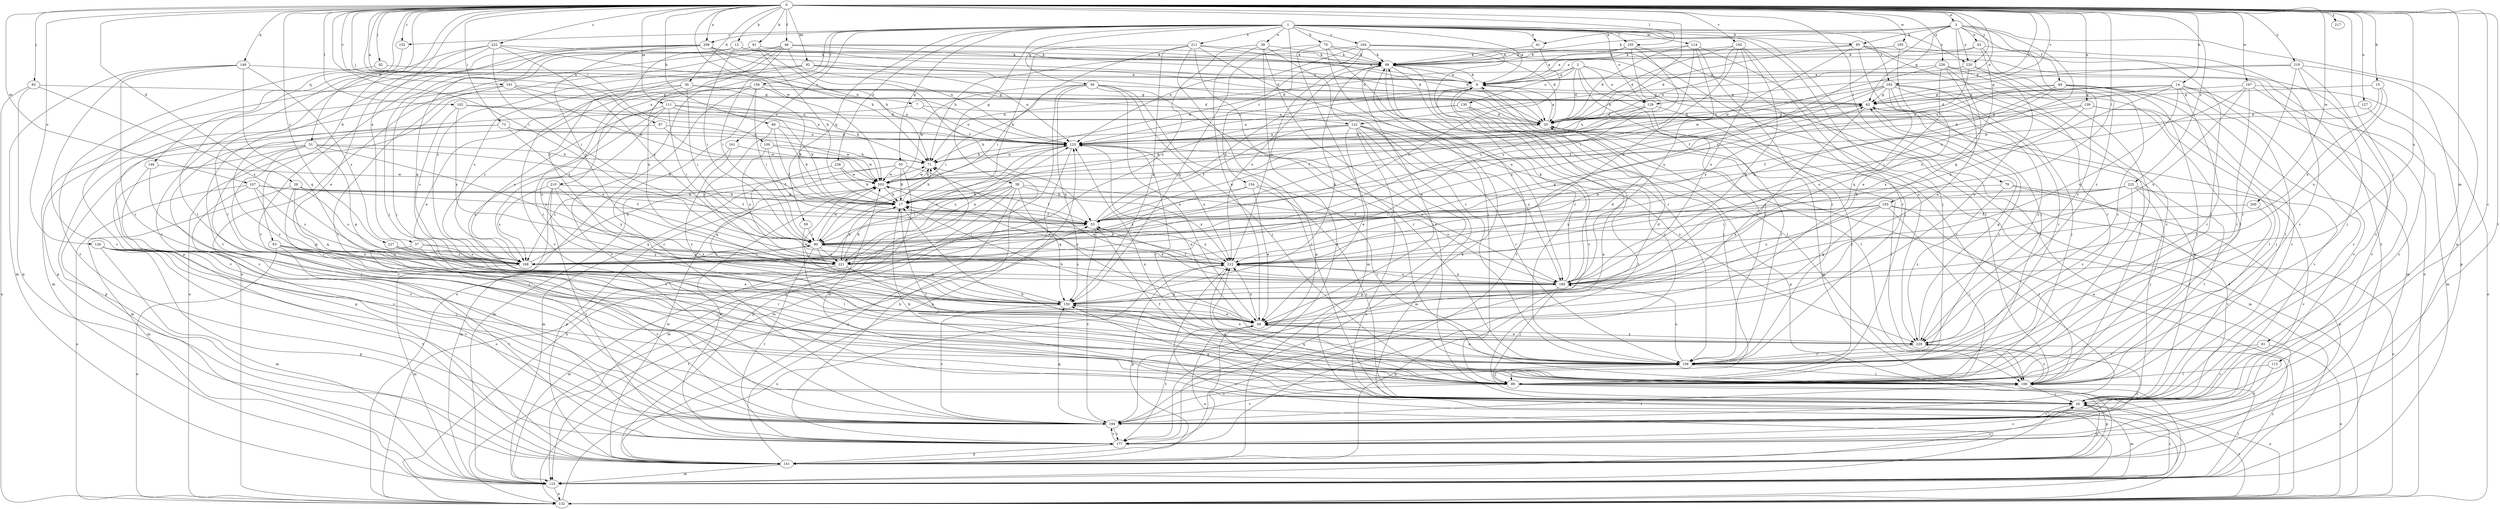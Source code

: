 strict digraph  {
0;
1;
2;
3;
7;
8;
12;
14;
15;
17;
26;
28;
30;
31;
35;
37;
39;
41;
43;
44;
46;
49;
53;
55;
56;
58;
59;
62;
63;
66;
70;
71;
73;
79;
80;
81;
82;
83;
87;
89;
91;
92;
95;
98;
100;
102;
103;
105;
106;
107;
111;
113;
114;
115;
122;
123;
126;
127;
129;
130;
132;
139;
141;
146;
149;
150;
152;
154;
156;
158;
161;
164;
168;
177;
185;
191;
192;
193;
194;
195;
197;
200;
203;
209;
210;
211;
212;
217;
219;
220;
221;
222;
225;
226;
227;
228;
229;
0 -> 3  [label=a];
0 -> 7  [label=a];
0 -> 12  [label=b];
0 -> 14  [label=b];
0 -> 15  [label=b];
0 -> 17  [label=b];
0 -> 26  [label=c];
0 -> 28  [label=d];
0 -> 30  [label=d];
0 -> 31  [label=d];
0 -> 37  [label=e];
0 -> 46  [label=f];
0 -> 63  [label=h];
0 -> 66  [label=h];
0 -> 73  [label=i];
0 -> 79  [label=i];
0 -> 80  [label=i];
0 -> 81  [label=j];
0 -> 82  [label=j];
0 -> 83  [label=j];
0 -> 87  [label=j];
0 -> 91  [label=k];
0 -> 92  [label=k];
0 -> 100  [label=l];
0 -> 102  [label=l];
0 -> 103  [label=l];
0 -> 105  [label=l];
0 -> 107  [label=m];
0 -> 111  [label=m];
0 -> 113  [label=m];
0 -> 122  [label=n];
0 -> 126  [label=o];
0 -> 127  [label=o];
0 -> 129  [label=o];
0 -> 139  [label=p];
0 -> 146  [label=q];
0 -> 149  [label=q];
0 -> 152  [label=r];
0 -> 177  [label=t];
0 -> 185  [label=u];
0 -> 191  [label=v];
0 -> 192  [label=v];
0 -> 193  [label=v];
0 -> 195  [label=w];
0 -> 197  [label=w];
0 -> 200  [label=w];
0 -> 203  [label=w];
0 -> 209  [label=x];
0 -> 217  [label=y];
0 -> 219  [label=y];
0 -> 220  [label=y];
0 -> 222  [label=z];
0 -> 225  [label=z];
0 -> 226  [label=z];
0 -> 227  [label=z];
1 -> 8  [label=a];
1 -> 39  [label=e];
1 -> 41  [label=e];
1 -> 55  [label=g];
1 -> 56  [label=g];
1 -> 58  [label=g];
1 -> 59  [label=g];
1 -> 70  [label=h];
1 -> 89  [label=j];
1 -> 95  [label=k];
1 -> 105  [label=l];
1 -> 114  [label=m];
1 -> 129  [label=o];
1 -> 152  [label=r];
1 -> 154  [label=r];
1 -> 156  [label=r];
1 -> 161  [label=s];
1 -> 164  [label=s];
1 -> 177  [label=t];
1 -> 193  [label=v];
1 -> 209  [label=x];
1 -> 210  [label=x];
1 -> 211  [label=x];
1 -> 220  [label=y];
1 -> 228  [label=z];
2 -> 8  [label=a];
2 -> 35  [label=d];
2 -> 71  [label=h];
2 -> 115  [label=m];
2 -> 129  [label=o];
2 -> 130  [label=o];
2 -> 132  [label=o];
2 -> 158  [label=r];
3 -> 41  [label=e];
3 -> 43  [label=e];
3 -> 49  [label=f];
3 -> 62  [label=g];
3 -> 95  [label=k];
3 -> 98  [label=k];
3 -> 141  [label=p];
3 -> 150  [label=q];
3 -> 212  [label=x];
3 -> 220  [label=y];
3 -> 221  [label=y];
3 -> 229  [label=z];
7 -> 122  [label=n];
7 -> 123  [label=n];
7 -> 194  [label=v];
8 -> 62  [label=g];
8 -> 89  [label=j];
8 -> 98  [label=k];
8 -> 106  [label=l];
8 -> 123  [label=n];
8 -> 177  [label=t];
12 -> 35  [label=d];
12 -> 80  [label=i];
12 -> 89  [label=j];
12 -> 98  [label=k];
12 -> 177  [label=t];
14 -> 26  [label=c];
14 -> 35  [label=d];
14 -> 62  [label=g];
14 -> 71  [label=h];
14 -> 106  [label=l];
14 -> 123  [label=n];
14 -> 158  [label=r];
14 -> 185  [label=u];
14 -> 194  [label=v];
14 -> 212  [label=x];
15 -> 62  [label=g];
15 -> 185  [label=u];
15 -> 203  [label=w];
15 -> 212  [label=x];
17 -> 53  [label=f];
17 -> 71  [label=h];
17 -> 106  [label=l];
17 -> 212  [label=x];
17 -> 221  [label=y];
26 -> 17  [label=b];
26 -> 62  [label=g];
26 -> 115  [label=m];
26 -> 141  [label=p];
26 -> 150  [label=q];
26 -> 194  [label=v];
26 -> 203  [label=w];
26 -> 212  [label=x];
28 -> 17  [label=b];
28 -> 53  [label=f];
28 -> 89  [label=j];
28 -> 115  [label=m];
28 -> 150  [label=q];
28 -> 168  [label=s];
30 -> 35  [label=d];
30 -> 44  [label=e];
30 -> 53  [label=f];
30 -> 62  [label=g];
30 -> 80  [label=i];
30 -> 132  [label=o];
30 -> 168  [label=s];
31 -> 17  [label=b];
31 -> 26  [label=c];
31 -> 71  [label=h];
31 -> 115  [label=m];
31 -> 141  [label=p];
31 -> 150  [label=q];
31 -> 158  [label=r];
31 -> 212  [label=x];
35 -> 8  [label=a];
35 -> 62  [label=g];
35 -> 106  [label=l];
35 -> 115  [label=m];
35 -> 123  [label=n];
37 -> 89  [label=j];
37 -> 168  [label=s];
37 -> 194  [label=v];
37 -> 212  [label=x];
39 -> 26  [label=c];
39 -> 44  [label=e];
39 -> 98  [label=k];
39 -> 158  [label=r];
39 -> 177  [label=t];
39 -> 221  [label=y];
41 -> 98  [label=k];
41 -> 168  [label=s];
43 -> 8  [label=a];
43 -> 89  [label=j];
43 -> 98  [label=k];
43 -> 185  [label=u];
43 -> 229  [label=z];
44 -> 17  [label=b];
44 -> 35  [label=d];
44 -> 177  [label=t];
44 -> 212  [label=x];
44 -> 229  [label=z];
46 -> 8  [label=a];
46 -> 35  [label=d];
46 -> 53  [label=f];
46 -> 80  [label=i];
46 -> 98  [label=k];
46 -> 132  [label=o];
46 -> 168  [label=s];
46 -> 185  [label=u];
46 -> 194  [label=v];
49 -> 26  [label=c];
49 -> 62  [label=g];
49 -> 89  [label=j];
49 -> 123  [label=n];
49 -> 194  [label=v];
49 -> 212  [label=x];
49 -> 221  [label=y];
49 -> 229  [label=z];
53 -> 8  [label=a];
53 -> 80  [label=i];
53 -> 194  [label=v];
53 -> 212  [label=x];
55 -> 17  [label=b];
55 -> 44  [label=e];
55 -> 115  [label=m];
55 -> 141  [label=p];
55 -> 168  [label=s];
55 -> 203  [label=w];
56 -> 26  [label=c];
56 -> 44  [label=e];
56 -> 62  [label=g];
56 -> 80  [label=i];
56 -> 89  [label=j];
56 -> 132  [label=o];
56 -> 150  [label=q];
56 -> 158  [label=r];
56 -> 203  [label=w];
58 -> 17  [label=b];
58 -> 80  [label=i];
58 -> 115  [label=m];
58 -> 132  [label=o];
58 -> 141  [label=p];
58 -> 150  [label=q];
58 -> 185  [label=u];
58 -> 212  [label=x];
59 -> 80  [label=i];
59 -> 106  [label=l];
62 -> 35  [label=d];
62 -> 44  [label=e];
62 -> 158  [label=r];
62 -> 194  [label=v];
63 -> 44  [label=e];
63 -> 132  [label=o];
63 -> 158  [label=r];
63 -> 168  [label=s];
63 -> 177  [label=t];
66 -> 17  [label=b];
66 -> 53  [label=f];
66 -> 123  [label=n];
66 -> 221  [label=y];
70 -> 35  [label=d];
70 -> 89  [label=j];
70 -> 98  [label=k];
70 -> 115  [label=m];
70 -> 150  [label=q];
70 -> 158  [label=r];
71 -> 123  [label=n];
71 -> 203  [label=w];
73 -> 123  [label=n];
73 -> 141  [label=p];
73 -> 203  [label=w];
73 -> 212  [label=x];
73 -> 229  [label=z];
79 -> 17  [label=b];
79 -> 141  [label=p];
79 -> 194  [label=v];
79 -> 229  [label=z];
80 -> 150  [label=q];
80 -> 168  [label=s];
80 -> 177  [label=t];
80 -> 185  [label=u];
80 -> 203  [label=w];
80 -> 212  [label=x];
80 -> 221  [label=y];
81 -> 26  [label=c];
81 -> 132  [label=o];
81 -> 158  [label=r];
82 -> 8  [label=a];
82 -> 177  [label=t];
83 -> 62  [label=g];
83 -> 132  [label=o];
83 -> 141  [label=p];
83 -> 168  [label=s];
87 -> 26  [label=c];
87 -> 123  [label=n];
87 -> 203  [label=w];
89 -> 53  [label=f];
89 -> 132  [label=o];
89 -> 141  [label=p];
89 -> 194  [label=v];
89 -> 212  [label=x];
91 -> 17  [label=b];
91 -> 71  [label=h];
91 -> 98  [label=k];
91 -> 221  [label=y];
92 -> 8  [label=a];
92 -> 35  [label=d];
92 -> 123  [label=n];
92 -> 158  [label=r];
92 -> 168  [label=s];
92 -> 194  [label=v];
95 -> 26  [label=c];
95 -> 35  [label=d];
95 -> 89  [label=j];
95 -> 98  [label=k];
95 -> 132  [label=o];
95 -> 177  [label=t];
95 -> 203  [label=w];
98 -> 8  [label=a];
98 -> 26  [label=c];
98 -> 44  [label=e];
98 -> 177  [label=t];
98 -> 194  [label=v];
98 -> 212  [label=x];
100 -> 53  [label=f];
100 -> 71  [label=h];
100 -> 203  [label=w];
100 -> 221  [label=y];
102 -> 35  [label=d];
102 -> 123  [label=n];
102 -> 168  [label=s];
102 -> 221  [label=y];
103 -> 53  [label=f];
103 -> 80  [label=i];
103 -> 89  [label=j];
103 -> 106  [label=l];
103 -> 132  [label=o];
103 -> 150  [label=q];
103 -> 185  [label=u];
103 -> 212  [label=x];
105 -> 8  [label=a];
105 -> 89  [label=j];
105 -> 98  [label=k];
105 -> 168  [label=s];
105 -> 221  [label=y];
106 -> 17  [label=b];
106 -> 26  [label=c];
106 -> 123  [label=n];
106 -> 150  [label=q];
106 -> 229  [label=z];
107 -> 17  [label=b];
107 -> 53  [label=f];
107 -> 132  [label=o];
107 -> 150  [label=q];
107 -> 168  [label=s];
107 -> 194  [label=v];
111 -> 17  [label=b];
111 -> 35  [label=d];
111 -> 44  [label=e];
111 -> 71  [label=h];
111 -> 80  [label=i];
111 -> 168  [label=s];
111 -> 185  [label=u];
113 -> 106  [label=l];
113 -> 194  [label=v];
114 -> 35  [label=d];
114 -> 80  [label=i];
114 -> 98  [label=k];
114 -> 106  [label=l];
114 -> 158  [label=r];
114 -> 185  [label=u];
115 -> 26  [label=c];
115 -> 44  [label=e];
115 -> 106  [label=l];
115 -> 132  [label=o];
115 -> 229  [label=z];
122 -> 44  [label=e];
122 -> 53  [label=f];
122 -> 71  [label=h];
122 -> 115  [label=m];
122 -> 123  [label=n];
122 -> 132  [label=o];
122 -> 141  [label=p];
122 -> 158  [label=r];
122 -> 185  [label=u];
122 -> 229  [label=z];
123 -> 71  [label=h];
123 -> 115  [label=m];
123 -> 158  [label=r];
123 -> 168  [label=s];
123 -> 185  [label=u];
123 -> 212  [label=x];
123 -> 221  [label=y];
126 -> 89  [label=j];
126 -> 115  [label=m];
126 -> 141  [label=p];
126 -> 168  [label=s];
126 -> 177  [label=t];
126 -> 194  [label=v];
126 -> 221  [label=y];
127 -> 26  [label=c];
127 -> 35  [label=d];
129 -> 35  [label=d];
129 -> 53  [label=f];
129 -> 89  [label=j];
129 -> 123  [label=n];
129 -> 158  [label=r];
130 -> 17  [label=b];
130 -> 35  [label=d];
130 -> 106  [label=l];
130 -> 123  [label=n];
130 -> 141  [label=p];
132 -> 8  [label=a];
132 -> 26  [label=c];
132 -> 53  [label=f];
132 -> 71  [label=h];
132 -> 212  [label=x];
139 -> 35  [label=d];
139 -> 53  [label=f];
139 -> 89  [label=j];
139 -> 106  [label=l];
139 -> 212  [label=x];
141 -> 26  [label=c];
141 -> 115  [label=m];
141 -> 123  [label=n];
141 -> 203  [label=w];
146 -> 89  [label=j];
146 -> 194  [label=v];
146 -> 203  [label=w];
149 -> 8  [label=a];
149 -> 115  [label=m];
149 -> 150  [label=q];
149 -> 158  [label=r];
149 -> 168  [label=s];
149 -> 194  [label=v];
150 -> 44  [label=e];
150 -> 98  [label=k];
150 -> 194  [label=v];
150 -> 203  [label=w];
152 -> 106  [label=l];
154 -> 17  [label=b];
154 -> 26  [label=c];
154 -> 44  [label=e];
154 -> 158  [label=r];
154 -> 221  [label=y];
156 -> 26  [label=c];
156 -> 62  [label=g];
156 -> 80  [label=i];
156 -> 123  [label=n];
156 -> 132  [label=o];
156 -> 168  [label=s];
156 -> 194  [label=v];
158 -> 44  [label=e];
158 -> 89  [label=j];
158 -> 106  [label=l];
158 -> 185  [label=u];
161 -> 71  [label=h];
161 -> 115  [label=m];
161 -> 229  [label=z];
164 -> 71  [label=h];
164 -> 98  [label=k];
164 -> 123  [label=n];
164 -> 158  [label=r];
164 -> 194  [label=v];
164 -> 203  [label=w];
164 -> 212  [label=x];
164 -> 229  [label=z];
168 -> 62  [label=g];
168 -> 71  [label=h];
168 -> 80  [label=i];
168 -> 115  [label=m];
177 -> 26  [label=c];
177 -> 71  [label=h];
177 -> 98  [label=k];
177 -> 141  [label=p];
177 -> 194  [label=v];
177 -> 203  [label=w];
177 -> 229  [label=z];
185 -> 35  [label=d];
185 -> 53  [label=f];
185 -> 89  [label=j];
185 -> 98  [label=k];
185 -> 141  [label=p];
185 -> 150  [label=q];
185 -> 203  [label=w];
185 -> 212  [label=x];
191 -> 62  [label=g];
191 -> 115  [label=m];
191 -> 123  [label=n];
191 -> 141  [label=p];
191 -> 203  [label=w];
192 -> 35  [label=d];
192 -> 98  [label=k];
192 -> 123  [label=n];
192 -> 150  [label=q];
192 -> 158  [label=r];
192 -> 185  [label=u];
192 -> 212  [label=x];
193 -> 53  [label=f];
193 -> 62  [label=g];
193 -> 89  [label=j];
193 -> 106  [label=l];
193 -> 123  [label=n];
193 -> 158  [label=r];
193 -> 168  [label=s];
193 -> 185  [label=u];
193 -> 229  [label=z];
194 -> 8  [label=a];
194 -> 106  [label=l];
194 -> 150  [label=q];
194 -> 158  [label=r];
194 -> 177  [label=t];
195 -> 8  [label=a];
195 -> 26  [label=c];
195 -> 44  [label=e];
195 -> 98  [label=k];
197 -> 62  [label=g];
197 -> 80  [label=i];
197 -> 115  [label=m];
197 -> 132  [label=o];
197 -> 158  [label=r];
197 -> 185  [label=u];
200 -> 53  [label=f];
200 -> 158  [label=r];
203 -> 17  [label=b];
203 -> 53  [label=f];
203 -> 71  [label=h];
203 -> 141  [label=p];
209 -> 35  [label=d];
209 -> 71  [label=h];
209 -> 89  [label=j];
209 -> 98  [label=k];
209 -> 123  [label=n];
209 -> 141  [label=p];
209 -> 150  [label=q];
209 -> 194  [label=v];
209 -> 221  [label=y];
210 -> 17  [label=b];
210 -> 115  [label=m];
210 -> 150  [label=q];
210 -> 168  [label=s];
210 -> 177  [label=t];
210 -> 221  [label=y];
211 -> 17  [label=b];
211 -> 35  [label=d];
211 -> 80  [label=i];
211 -> 98  [label=k];
211 -> 106  [label=l];
211 -> 141  [label=p];
211 -> 150  [label=q];
211 -> 185  [label=u];
212 -> 17  [label=b];
212 -> 132  [label=o];
212 -> 141  [label=p];
212 -> 185  [label=u];
219 -> 8  [label=a];
219 -> 26  [label=c];
219 -> 62  [label=g];
219 -> 89  [label=j];
219 -> 141  [label=p];
219 -> 158  [label=r];
220 -> 8  [label=a];
220 -> 44  [label=e];
220 -> 53  [label=f];
220 -> 89  [label=j];
221 -> 17  [label=b];
221 -> 115  [label=m];
221 -> 123  [label=n];
221 -> 158  [label=r];
222 -> 44  [label=e];
222 -> 80  [label=i];
222 -> 98  [label=k];
222 -> 106  [label=l];
222 -> 123  [label=n];
222 -> 194  [label=v];
222 -> 212  [label=x];
225 -> 17  [label=b];
225 -> 80  [label=i];
225 -> 89  [label=j];
225 -> 106  [label=l];
225 -> 194  [label=v];
225 -> 221  [label=y];
225 -> 229  [label=z];
226 -> 8  [label=a];
226 -> 44  [label=e];
226 -> 106  [label=l];
226 -> 115  [label=m];
226 -> 150  [label=q];
226 -> 158  [label=r];
226 -> 203  [label=w];
227 -> 44  [label=e];
227 -> 168  [label=s];
227 -> 221  [label=y];
228 -> 17  [label=b];
228 -> 150  [label=q];
228 -> 203  [label=w];
229 -> 44  [label=e];
229 -> 62  [label=g];
229 -> 123  [label=n];
229 -> 158  [label=r];
}
